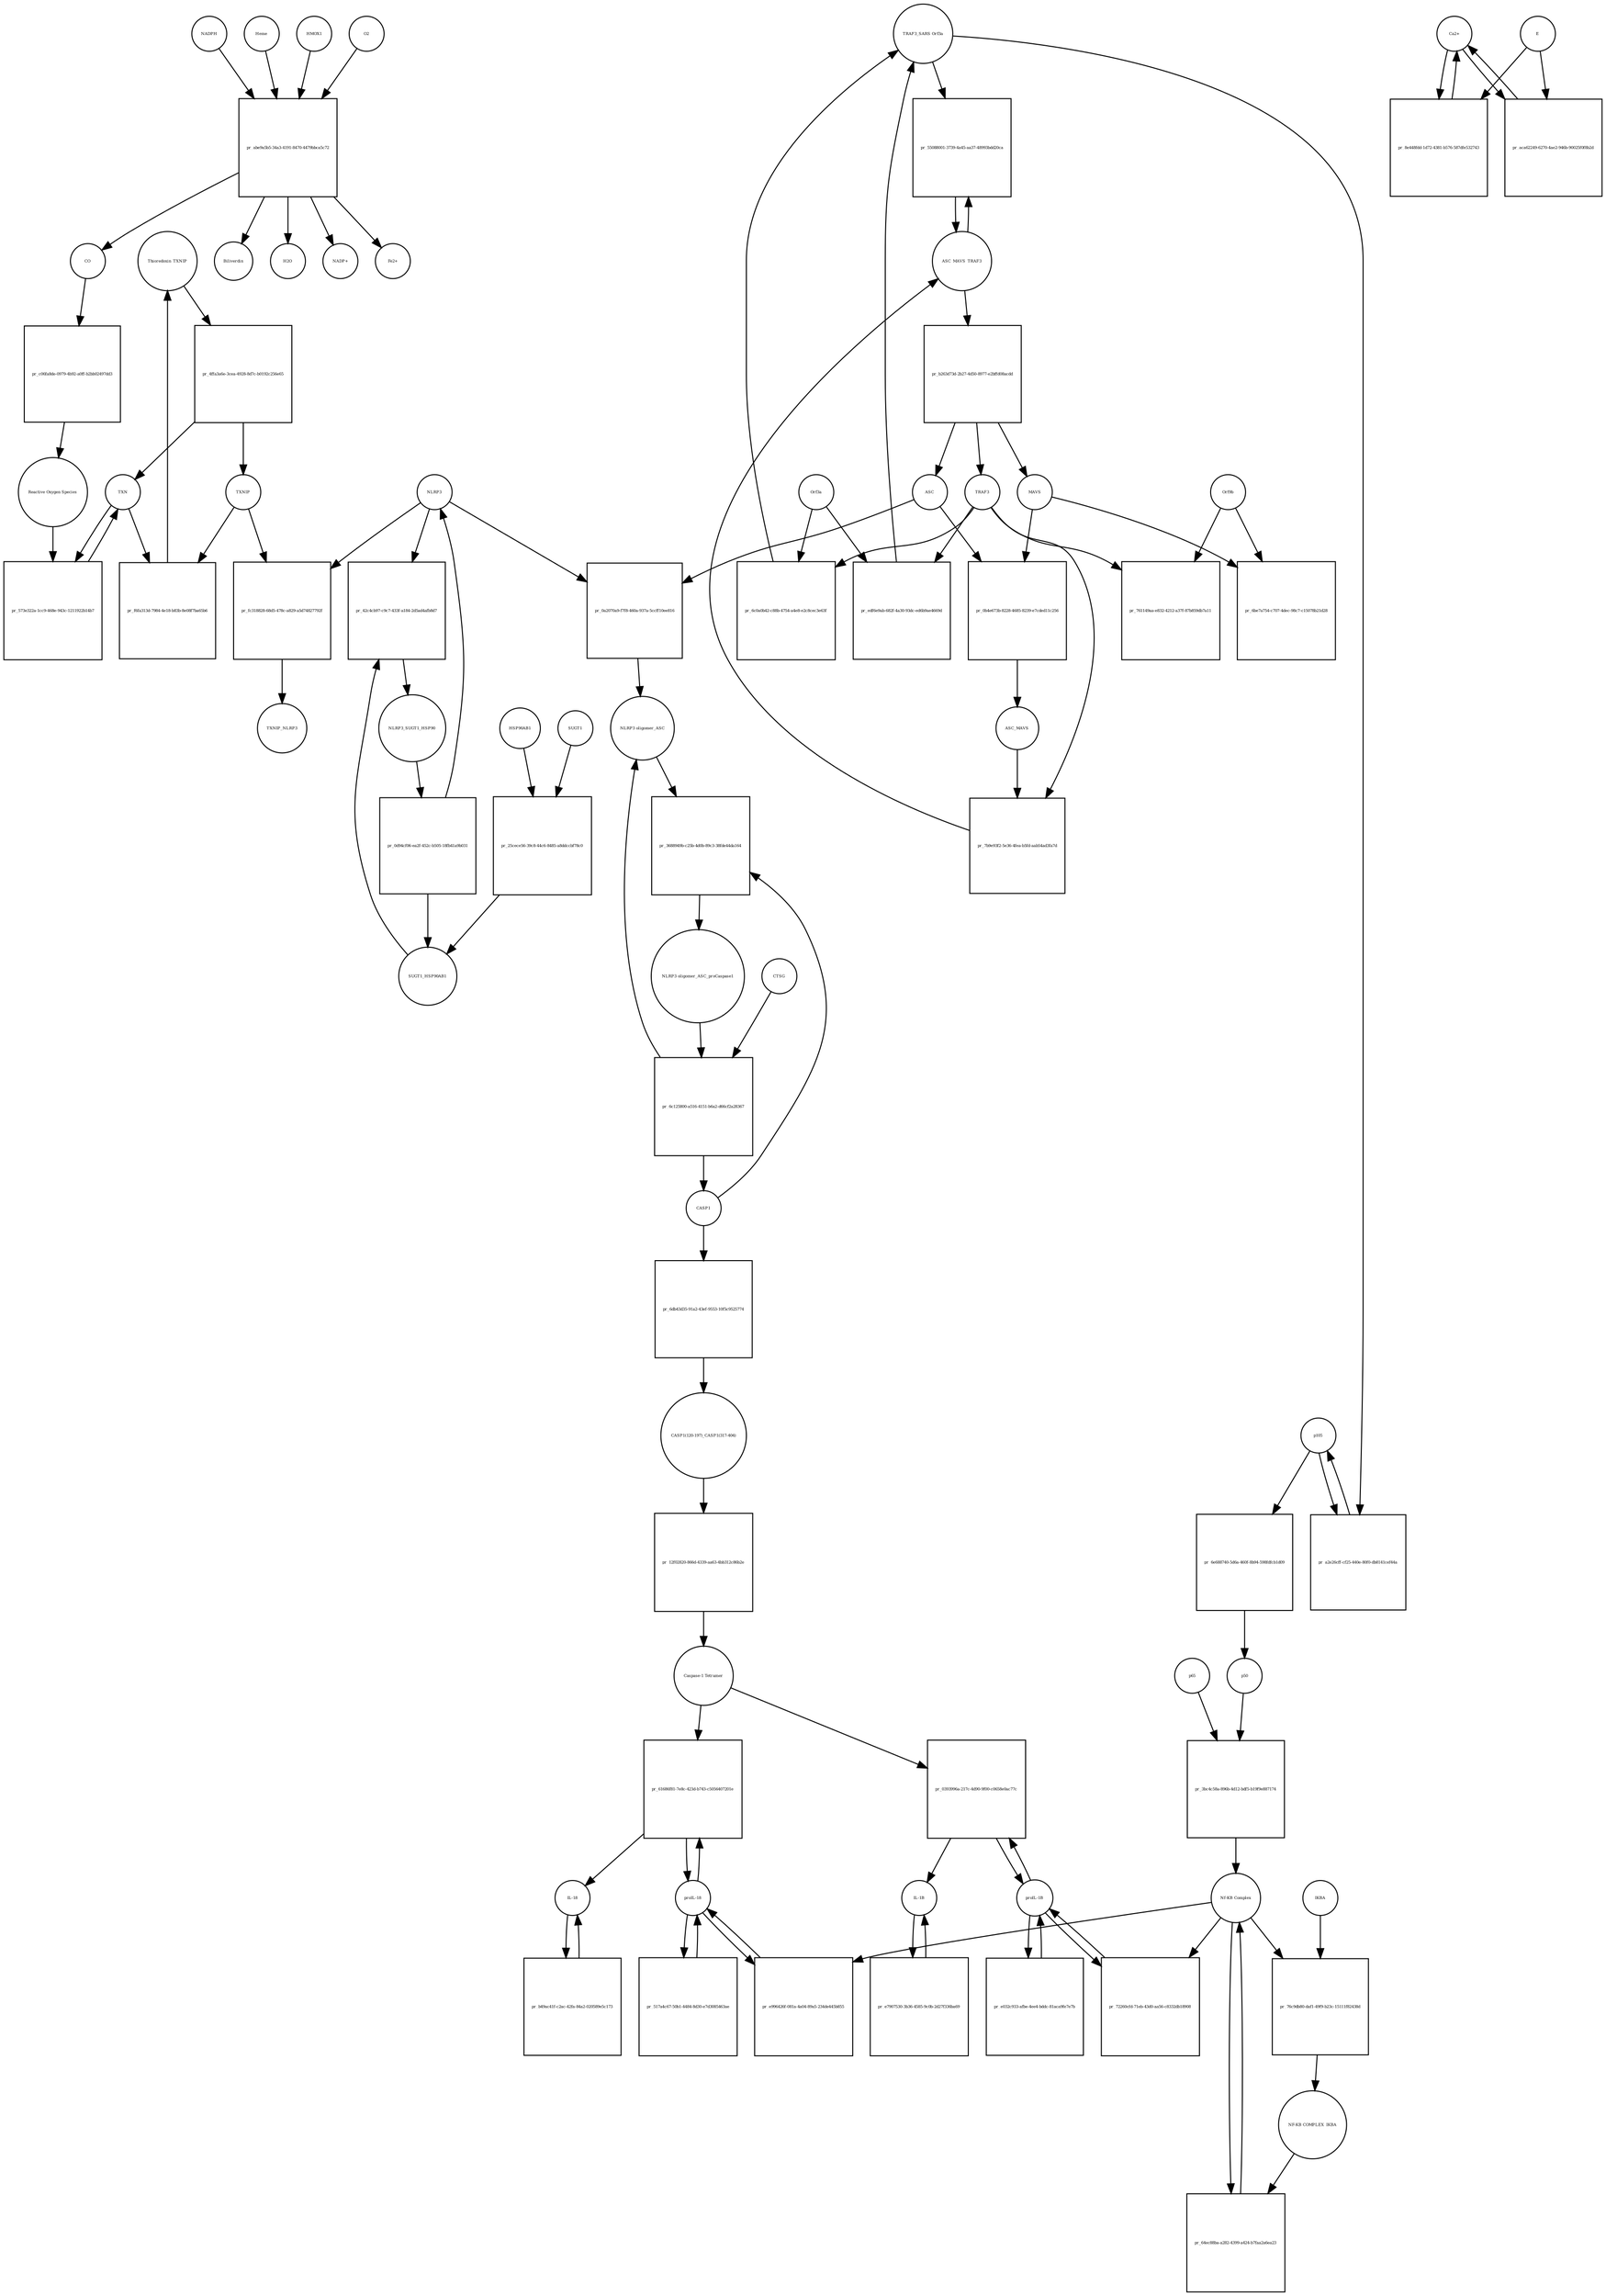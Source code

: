 strict digraph  {
Thioredoxin_TXNIP [annotation="urn_miriam_uniprot_P10599|urn_miriam_uniprot_Q9H3M7", bipartite=0, cls=complex, fontsize=4, label=Thioredoxin_TXNIP, shape=circle];
"pr_4ffa3a6e-3cea-4928-8d7c-b0192c256e65" [annotation="", bipartite=1, cls=process, fontsize=4, label="pr_4ffa3a6e-3cea-4928-8d7c-b0192c256e65", shape=square];
TXNIP [annotation=urn_miriam_uniprot_Q9H3M7, bipartite=0, cls=macromolecule, fontsize=4, label=TXNIP, shape=circle];
TXN [annotation=urn_miriam_uniprot_P10599, bipartite=0, cls=macromolecule, fontsize=4, label=TXN, shape=circle];
"pr_573e322a-1cc9-468e-943c-1211922b14b7" [annotation="", bipartite=1, cls=process, fontsize=4, label="pr_573e322a-1cc9-468e-943c-1211922b14b7", shape=square];
"Reactive Oxygen Species" [annotation="urn_miriam_obo.chebi_CHEBI%3A26523", bipartite=0, cls="simple chemical", fontsize=4, label="Reactive Oxygen Species", shape=circle];
"pr_f6fa313d-7984-4e18-b83b-8e08f7ba65b6" [annotation="", bipartite=1, cls=process, fontsize=4, label="pr_f6fa313d-7984-4e18-b83b-8e08f7ba65b6", shape=square];
HSP90AB1 [annotation=urn_miriam_uniprot_P08238, bipartite=0, cls=macromolecule, fontsize=4, label=HSP90AB1, shape=circle];
"pr_25cece56-39c8-44c6-8485-a8ddccbf78c0" [annotation="", bipartite=1, cls=process, fontsize=4, label="pr_25cece56-39c8-44c6-8485-a8ddccbf78c0", shape=square];
SUGT1 [annotation=urn_miriam_uniprot_Q9Y2Z0, bipartite=0, cls=macromolecule, fontsize=4, label=SUGT1, shape=circle];
SUGT1_HSP90AB1 [annotation="urn_miriam_uniprot_P08238|urn_miriam_uniprot_Q9Y2Z0", bipartite=0, cls=complex, fontsize=4, label=SUGT1_HSP90AB1, shape=circle];
NLRP3 [annotation=urn_miriam_uniprot_Q96P20, bipartite=0, cls=macromolecule, fontsize=4, label=NLRP3, shape=circle];
"pr_fc318828-68d5-478c-a829-a5d74827792f" [annotation="", bipartite=1, cls=process, fontsize=4, label="pr_fc318828-68d5-478c-a829-a5d74827792f", shape=square];
TXNIP_NLRP3 [annotation="urn_miriam_uniprot_Q9H3M7|urn_miriam_uniprot_Q96P20", bipartite=0, cls=complex, fontsize=4, label=TXNIP_NLRP3, shape=circle];
"NLRP3 oligomer_ASC_proCaspase1" [annotation="urn_miriam_uniprot_P29466|urn_miriam_uniprot_Q9ULZ3|urn_miriam_uniprot_Q96P20", bipartite=0, cls=complex, fontsize=4, label="NLRP3 oligomer_ASC_proCaspase1", shape=circle];
"pr_6c125800-a516-4151-b6a2-d66cf2a28367" [annotation="", bipartite=1, cls=process, fontsize=4, label="pr_6c125800-a516-4151-b6a2-d66cf2a28367", shape=square];
CASP1 [annotation=urn_miriam_uniprot_P29466, bipartite=0, cls=macromolecule, fontsize=4, label=CASP1, shape=circle];
CTSG [annotation=urn_miriam_uniprot_P08311, bipartite=0, cls=macromolecule, fontsize=4, label=CTSG, shape=circle];
"NLRP3 oligomer_ASC" [annotation="urn_miriam_uniprot_Q9ULZ3|urn_miriam_uniprot_Q96P20", bipartite=0, cls=complex, fontsize=4, label="NLRP3 oligomer_ASC", shape=circle];
"pr_6db43d35-91a2-43ef-9553-10f5c9525774" [annotation="", bipartite=1, cls=process, fontsize=4, label="pr_6db43d35-91a2-43ef-9553-10f5c9525774", shape=square];
"CASP1(120-197)_CASP1(317-404)" [annotation=urn_miriam_uniprot_P29466, bipartite=0, cls=complex, fontsize=4, label="CASP1(120-197)_CASP1(317-404)", shape=circle];
"pr_12f02820-866d-4339-aa63-4bb312c86b2e" [annotation="", bipartite=1, cls=process, fontsize=4, label="pr_12f02820-866d-4339-aa63-4bb312c86b2e", shape=square];
"Caspase-1 Tetramer" [annotation=urn_miriam_uniprot_P29466, bipartite=0, cls="complex multimer", fontsize=4, label="Caspase-1 Tetramer", shape=circle];
"proIL-1B" [annotation=urn_miriam_uniprot_P01584, bipartite=0, cls=macromolecule, fontsize=4, label="proIL-1B", shape=circle];
"pr_0393996a-217c-4d90-9f00-c0658e0ac77c" [annotation="", bipartite=1, cls=process, fontsize=4, label="pr_0393996a-217c-4d90-9f00-c0658e0ac77c", shape=square];
"IL-1B" [annotation=urn_miriam_uniprot_P01584, bipartite=0, cls=macromolecule, fontsize=4, label="IL-1B", shape=circle];
"pr_e7907530-3b36-4585-9c0b-2d27f336ba69" [annotation="", bipartite=1, cls="omitted process", fontsize=4, label="pr_e7907530-3b36-4585-9c0b-2d27f336ba69", shape=square];
"proIL-18" [annotation=urn_miriam_uniprot_Q14116, bipartite=0, cls=macromolecule, fontsize=4, label="proIL-18", shape=circle];
"pr_61686f81-7e8c-423d-b743-c5056407201e" [annotation="", bipartite=1, cls=process, fontsize=4, label="pr_61686f81-7e8c-423d-b743-c5056407201e", shape=square];
"IL-18" [annotation=urn_miriam_uniprot_Q14116, bipartite=0, cls=macromolecule, fontsize=4, label="IL-18", shape=circle];
"pr_b49ac41f-c2ac-42fa-84a2-020589e5c173" [annotation="", bipartite=1, cls="omitted process", fontsize=4, label="pr_b49ac41f-c2ac-42fa-84a2-020589e5c173", shape=square];
"pr_3688949b-c25b-4d0b-89c3-38fde44da164" [annotation="", bipartite=1, cls=process, fontsize=4, label="pr_3688949b-c25b-4d0b-89c3-38fde44da164", shape=square];
"pr_72260cfd-71eb-43d0-aa56-c8332db18908" [annotation="", bipartite=1, cls=process, fontsize=4, label="pr_72260cfd-71eb-43d0-aa56-c8332db18908", shape=square];
"Nf-KB Complex" [annotation="urn_miriam_uniprot_P19838|urn_miriam_uniprot_Q00653", bipartite=0, cls=complex, fontsize=4, label="Nf-KB Complex", shape=circle];
"pr_e996426f-081a-4a04-89a5-234de445b855" [annotation="", bipartite=1, cls=process, fontsize=4, label="pr_e996426f-081a-4a04-89a5-234de445b855", shape=square];
p50 [annotation=urn_miriam_uniprot_P19838, bipartite=0, cls=macromolecule, fontsize=4, label=p50, shape=circle];
"pr_3bc4c58a-896b-4d12-bdf5-b19f9e887174" [annotation="", bipartite=1, cls=process, fontsize=4, label="pr_3bc4c58a-896b-4d12-bdf5-b19f9e887174", shape=square];
p65 [annotation=urn_miriam_uniprot_Q00653, bipartite=0, cls=macromolecule, fontsize=4, label=p65, shape=circle];
Orf3a [annotation="urn_miriam_uniprot_P59632|urn_miriam_taxonomy_694009", bipartite=0, cls=macromolecule, fontsize=4, label=Orf3a, shape=circle];
"pr_edf6e9ab-682f-4a30-93dc-ed6b9ae4669d" [annotation="", bipartite=1, cls=process, fontsize=4, label="pr_edf6e9ab-682f-4a30-93dc-ed6b9ae4669d", shape=square];
TRAF3 [annotation=urn_miriam_uniprot_Q13114, bipartite=0, cls=macromolecule, fontsize=4, label=TRAF3, shape=circle];
"TRAF3_SARS Orf3a" [annotation="urn_miriam_uniprot_P59632|urn_miriam_uniprot_Q13114|urn_miriam_taxonomy_694009", bipartite=0, cls=complex, fontsize=4, label="TRAF3_SARS Orf3a", shape=circle];
p105 [annotation=urn_miriam_uniprot_P19838, bipartite=0, cls=macromolecule, fontsize=4, label=p105, shape=circle];
"pr_6e688740-5d6a-460f-8b94-598fdfcb1d09" [annotation="", bipartite=1, cls="omitted process", fontsize=4, label="pr_6e688740-5d6a-460f-8b94-598fdfcb1d09", shape=square];
ASC [annotation=urn_miriam_uniprot_Q9ULZ3, bipartite=0, cls=macromolecule, fontsize=4, label=ASC, shape=circle];
"pr_0a2070a9-f7f8-460a-937a-5ccff10ee816" [annotation="", bipartite=1, cls=process, fontsize=4, label="pr_0a2070a9-f7f8-460a-937a-5ccff10ee816", shape=square];
IKBA [annotation="", bipartite=0, cls=macromolecule, fontsize=4, label=IKBA, shape=circle];
"pr_76c9db80-daf1-49f9-b23c-15111f82438d" [annotation="", bipartite=1, cls=process, fontsize=4, label="pr_76c9db80-daf1-49f9-b23c-15111f82438d", shape=square];
"NF-KB COMPLEX_IKBA" [annotation=urn_miriam_uniprot_P19838, bipartite=0, cls=complex, fontsize=4, label="NF-KB COMPLEX_IKBA", shape=circle];
"pr_64ec88ba-a282-4399-a424-b7faa2a6ea23" [annotation="", bipartite=1, cls=process, fontsize=4, label="pr_64ec88ba-a282-4399-a424-b7faa2a6ea23", shape=square];
NLRP3_SUGT1_HSP90 [annotation="urn_miriam_uniprot_P08238|urn_miriam_uniprot_Q96P20|urn_miriam_uniprot_Q9Y2Z0", bipartite=0, cls=complex, fontsize=4, label=NLRP3_SUGT1_HSP90, shape=circle];
"pr_0d94cf06-ea2f-452c-b505-18fb41a9b031" [annotation="", bipartite=1, cls="omitted process", fontsize=4, label="pr_0d94cf06-ea2f-452c-b505-18fb41a9b031", shape=square];
"pr_0b4e673b-8228-4685-8239-e7cded11c256" [annotation="", bipartite=1, cls=process, fontsize=4, label="pr_0b4e673b-8228-4685-8239-e7cded11c256", shape=square];
ASC_MAVS [annotation=urn_miriam_uniprot_Q9ULZ3, bipartite=0, cls=complex, fontsize=4, label=ASC_MAVS, shape=circle];
MAVS [annotation=urn_miriam_uniprot_Q7Z434, bipartite=0, cls=macromolecule, fontsize=4, label=MAVS, shape=circle];
"pr_7b9e93f2-5e36-4fea-b5fd-aab54ad3fa7d" [annotation="", bipartite=1, cls=process, fontsize=4, label="pr_7b9e93f2-5e36-4fea-b5fd-aab54ad3fa7d", shape=square];
ASC_MAVS_TRAF3 [annotation="urn_miriam_pubmed_25847972|urn_miriam_uniprot_Q9ULZ3|urn_miriam_uniprot_Q13114", bipartite=0, cls=complex, fontsize=4, label=ASC_MAVS_TRAF3, shape=circle];
"pr_b263d73d-2b27-4d50-8977-e2bffd08acdd" [annotation="", bipartite=1, cls=process, fontsize=4, label="pr_b263d73d-2b27-4d50-8977-e2bffd08acdd", shape=square];
"pr_55088001-3739-4a45-aa37-48993bdd20ca" [annotation="", bipartite=1, cls="omitted process", fontsize=4, label="pr_55088001-3739-4a45-aa37-48993bdd20ca", shape=square];
"pr_42c4cb97-c9c7-433f-a184-2d5ad4afb8d7" [annotation="", bipartite=1, cls=process, fontsize=4, label="pr_42c4cb97-c9c7-433f-a184-2d5ad4afb8d7", shape=square];
"pr_e032c933-afbe-4ee4-bddc-81aca9fe7e7b" [annotation="", bipartite=1, cls=process, fontsize=4, label="pr_e032c933-afbe-4ee4-bddc-81aca9fe7e7b", shape=square];
"pr_517a4c67-50b1-4484-8d30-e7d3085463ae" [annotation="", bipartite=1, cls=process, fontsize=4, label="pr_517a4c67-50b1-4484-8d30-e7d3085463ae", shape=square];
"Ca2+" [annotation="urn_miriam_obo.chebi_CHEBI%3A29108", bipartite=0, cls="simple chemical", fontsize=4, label="Ca2+", shape=circle];
"pr_8e448fdd-1d72-4381-b576-587dfe532743" [annotation="", bipartite=1, cls=process, fontsize=4, label="pr_8e448fdd-1d72-4381-b576-587dfe532743", shape=square];
E [annotation="urn_miriam_uniprot_P59637|urn_miriam_taxonomy_694009", bipartite=0, cls=macromolecule, fontsize=4, label=E, shape=circle];
"pr_aca62249-6270-4ae2-946b-90025f0f8b2d" [annotation="", bipartite=1, cls=process, fontsize=4, label="pr_aca62249-6270-4ae2-946b-90025f0f8b2d", shape=square];
"pr_6c0a0b42-c88b-4754-a4e8-e2c8cec3e63f" [annotation="", bipartite=1, cls=process, fontsize=4, label="pr_6c0a0b42-c88b-4754-a4e8-e2c8cec3e63f", shape=square];
"pr_a2e26cff-cf25-440e-80f0-db8141cef44a" [annotation="", bipartite=1, cls="omitted process", fontsize=4, label="pr_a2e26cff-cf25-440e-80f0-db8141cef44a", shape=square];
Heme [annotation="urn_miriam_obo.chebi_CHEBI%3A30413", bipartite=0, cls="simple chemical", fontsize=4, label=Heme, shape=circle];
"pr_abe9a5b5-34a3-4191-8470-4479bbca5c72" [annotation="", bipartite=1, cls=process, fontsize=4, label="pr_abe9a5b5-34a3-4191-8470-4479bbca5c72", shape=square];
Biliverdin [annotation="urn_miriam_obo.chebi_CHEBI%3A17033", bipartite=0, cls="simple chemical", fontsize=4, label=Biliverdin, shape=circle];
HMOX1 [annotation=urn_miriam_uniprot_P09601, bipartite=0, cls=macromolecule, fontsize=4, label=HMOX1, shape=circle];
O2 [annotation="urn_miriam_obo.chebi_CHEBI%3A15379", bipartite=0, cls="simple chemical", fontsize=4, label=O2, shape=circle];
NADPH [annotation="urn_miriam_obo.chebi_CHEBI%3A16474", bipartite=0, cls="simple chemical", fontsize=4, label=NADPH, shape=circle];
H2O [annotation="urn_miriam_obo.chebi_CHEBI%3A15377", bipartite=0, cls="simple chemical", fontsize=4, label=H2O, shape=circle];
"NADP+" [annotation="urn_miriam_obo.chebi_CHEBI%3A18009", bipartite=0, cls="simple chemical", fontsize=4, label="NADP+", shape=circle];
CO [annotation="urn_miriam_obo.chebi_CHEBI%3A17245", bipartite=0, cls="simple chemical", fontsize=4, label=CO, shape=circle];
"Fe2+" [annotation="urn_miriam_obo.chebi_CHEBI%3A29033", bipartite=0, cls="simple chemical", fontsize=4, label="Fe2+", shape=circle];
"pr_c06fa8de-0979-4b92-a0ff-b2bb02497dd3" [annotation="", bipartite=1, cls=process, fontsize=4, label="pr_c06fa8de-0979-4b92-a0ff-b2bb02497dd3", shape=square];
"pr_6be7a754-c707-4dec-98c7-c15078b21d28" [annotation="", bipartite=1, cls=process, fontsize=4, label="pr_6be7a754-c707-4dec-98c7-c15078b21d28", shape=square];
Orf9b [annotation="urn_miriam_taxonomy_694009|urn_miriam_uniprot_P59636", bipartite=0, cls=macromolecule, fontsize=4, label=Orf9b, shape=circle];
"pr_761149aa-e832-4212-a37f-87b859db7a11" [annotation="", bipartite=1, cls=process, fontsize=4, label="pr_761149aa-e832-4212-a37f-87b859db7a11", shape=square];
Thioredoxin_TXNIP -> "pr_4ffa3a6e-3cea-4928-8d7c-b0192c256e65"  [annotation="", interaction_type=consumption];
"pr_4ffa3a6e-3cea-4928-8d7c-b0192c256e65" -> TXNIP  [annotation="", interaction_type=production];
"pr_4ffa3a6e-3cea-4928-8d7c-b0192c256e65" -> TXN  [annotation="", interaction_type=production];
TXNIP -> "pr_f6fa313d-7984-4e18-b83b-8e08f7ba65b6"  [annotation="", interaction_type=consumption];
TXNIP -> "pr_fc318828-68d5-478c-a829-a5d74827792f"  [annotation="", interaction_type=consumption];
TXN -> "pr_573e322a-1cc9-468e-943c-1211922b14b7"  [annotation="", interaction_type=consumption];
TXN -> "pr_f6fa313d-7984-4e18-b83b-8e08f7ba65b6"  [annotation="", interaction_type=consumption];
"pr_573e322a-1cc9-468e-943c-1211922b14b7" -> TXN  [annotation="", interaction_type=production];
"Reactive Oxygen Species" -> "pr_573e322a-1cc9-468e-943c-1211922b14b7"  [annotation="", interaction_type="necessary stimulation"];
"pr_f6fa313d-7984-4e18-b83b-8e08f7ba65b6" -> Thioredoxin_TXNIP  [annotation="", interaction_type=production];
HSP90AB1 -> "pr_25cece56-39c8-44c6-8485-a8ddccbf78c0"  [annotation="", interaction_type=consumption];
"pr_25cece56-39c8-44c6-8485-a8ddccbf78c0" -> SUGT1_HSP90AB1  [annotation="", interaction_type=production];
SUGT1 -> "pr_25cece56-39c8-44c6-8485-a8ddccbf78c0"  [annotation="", interaction_type=consumption];
SUGT1_HSP90AB1 -> "pr_42c4cb97-c9c7-433f-a184-2d5ad4afb8d7"  [annotation="", interaction_type=consumption];
NLRP3 -> "pr_fc318828-68d5-478c-a829-a5d74827792f"  [annotation="", interaction_type=consumption];
NLRP3 -> "pr_0a2070a9-f7f8-460a-937a-5ccff10ee816"  [annotation="", interaction_type=consumption];
NLRP3 -> "pr_42c4cb97-c9c7-433f-a184-2d5ad4afb8d7"  [annotation="", interaction_type=consumption];
"pr_fc318828-68d5-478c-a829-a5d74827792f" -> TXNIP_NLRP3  [annotation="", interaction_type=production];
"NLRP3 oligomer_ASC_proCaspase1" -> "pr_6c125800-a516-4151-b6a2-d66cf2a28367"  [annotation="", interaction_type=consumption];
"pr_6c125800-a516-4151-b6a2-d66cf2a28367" -> CASP1  [annotation="", interaction_type=production];
"pr_6c125800-a516-4151-b6a2-d66cf2a28367" -> "NLRP3 oligomer_ASC"  [annotation="", interaction_type=production];
CASP1 -> "pr_6db43d35-91a2-43ef-9553-10f5c9525774"  [annotation="", interaction_type=consumption];
CASP1 -> "pr_3688949b-c25b-4d0b-89c3-38fde44da164"  [annotation="", interaction_type=consumption];
CTSG -> "pr_6c125800-a516-4151-b6a2-d66cf2a28367"  [annotation="", interaction_type=catalysis];
"NLRP3 oligomer_ASC" -> "pr_3688949b-c25b-4d0b-89c3-38fde44da164"  [annotation="", interaction_type=consumption];
"pr_6db43d35-91a2-43ef-9553-10f5c9525774" -> "CASP1(120-197)_CASP1(317-404)"  [annotation="", interaction_type=production];
"CASP1(120-197)_CASP1(317-404)" -> "pr_12f02820-866d-4339-aa63-4bb312c86b2e"  [annotation="", interaction_type=consumption];
"pr_12f02820-866d-4339-aa63-4bb312c86b2e" -> "Caspase-1 Tetramer"  [annotation="", interaction_type=production];
"Caspase-1 Tetramer" -> "pr_0393996a-217c-4d90-9f00-c0658e0ac77c"  [annotation="", interaction_type=catalysis];
"Caspase-1 Tetramer" -> "pr_61686f81-7e8c-423d-b743-c5056407201e"  [annotation="", interaction_type=catalysis];
"proIL-1B" -> "pr_0393996a-217c-4d90-9f00-c0658e0ac77c"  [annotation="", interaction_type=consumption];
"proIL-1B" -> "pr_72260cfd-71eb-43d0-aa56-c8332db18908"  [annotation="", interaction_type=consumption];
"proIL-1B" -> "pr_e032c933-afbe-4ee4-bddc-81aca9fe7e7b"  [annotation="", interaction_type=consumption];
"pr_0393996a-217c-4d90-9f00-c0658e0ac77c" -> "IL-1B"  [annotation="", interaction_type=production];
"pr_0393996a-217c-4d90-9f00-c0658e0ac77c" -> "proIL-1B"  [annotation="", interaction_type=production];
"IL-1B" -> "pr_e7907530-3b36-4585-9c0b-2d27f336ba69"  [annotation="", interaction_type=consumption];
"pr_e7907530-3b36-4585-9c0b-2d27f336ba69" -> "IL-1B"  [annotation="", interaction_type=production];
"proIL-18" -> "pr_61686f81-7e8c-423d-b743-c5056407201e"  [annotation="", interaction_type=consumption];
"proIL-18" -> "pr_e996426f-081a-4a04-89a5-234de445b855"  [annotation="", interaction_type=consumption];
"proIL-18" -> "pr_517a4c67-50b1-4484-8d30-e7d3085463ae"  [annotation="", interaction_type=consumption];
"pr_61686f81-7e8c-423d-b743-c5056407201e" -> "IL-18"  [annotation="", interaction_type=production];
"pr_61686f81-7e8c-423d-b743-c5056407201e" -> "proIL-18"  [annotation="", interaction_type=production];
"IL-18" -> "pr_b49ac41f-c2ac-42fa-84a2-020589e5c173"  [annotation="", interaction_type=consumption];
"pr_b49ac41f-c2ac-42fa-84a2-020589e5c173" -> "IL-18"  [annotation="", interaction_type=production];
"pr_3688949b-c25b-4d0b-89c3-38fde44da164" -> "NLRP3 oligomer_ASC_proCaspase1"  [annotation="", interaction_type=production];
"pr_72260cfd-71eb-43d0-aa56-c8332db18908" -> "proIL-1B"  [annotation="", interaction_type=production];
"Nf-KB Complex" -> "pr_72260cfd-71eb-43d0-aa56-c8332db18908"  [annotation=urn_miriam_pubmed_31034780, interaction_type=catalysis];
"Nf-KB Complex" -> "pr_e996426f-081a-4a04-89a5-234de445b855"  [annotation=urn_miriam_pubmed_31034780, interaction_type=catalysis];
"Nf-KB Complex" -> "pr_76c9db80-daf1-49f9-b23c-15111f82438d"  [annotation="", interaction_type=consumption];
"Nf-KB Complex" -> "pr_64ec88ba-a282-4399-a424-b7faa2a6ea23"  [annotation="", interaction_type=consumption];
"pr_e996426f-081a-4a04-89a5-234de445b855" -> "proIL-18"  [annotation="", interaction_type=production];
p50 -> "pr_3bc4c58a-896b-4d12-bdf5-b19f9e887174"  [annotation="", interaction_type=consumption];
"pr_3bc4c58a-896b-4d12-bdf5-b19f9e887174" -> "Nf-KB Complex"  [annotation="", interaction_type=production];
p65 -> "pr_3bc4c58a-896b-4d12-bdf5-b19f9e887174"  [annotation="", interaction_type=consumption];
Orf3a -> "pr_edf6e9ab-682f-4a30-93dc-ed6b9ae4669d"  [annotation="", interaction_type=consumption];
Orf3a -> "pr_6c0a0b42-c88b-4754-a4e8-e2c8cec3e63f"  [annotation="", interaction_type=consumption];
"pr_edf6e9ab-682f-4a30-93dc-ed6b9ae4669d" -> "TRAF3_SARS Orf3a"  [annotation="", interaction_type=production];
TRAF3 -> "pr_edf6e9ab-682f-4a30-93dc-ed6b9ae4669d"  [annotation="", interaction_type=consumption];
TRAF3 -> "pr_7b9e93f2-5e36-4fea-b5fd-aab54ad3fa7d"  [annotation="", interaction_type=consumption];
TRAF3 -> "pr_6c0a0b42-c88b-4754-a4e8-e2c8cec3e63f"  [annotation="", interaction_type=consumption];
TRAF3 -> "pr_761149aa-e832-4212-a37f-87b859db7a11"  [annotation="", interaction_type=consumption];
"TRAF3_SARS Orf3a" -> "pr_55088001-3739-4a45-aa37-48993bdd20ca"  [annotation="urn_miriam_pubmed_25847972|urn_miriam_pubmed_31034780|urn_miriam_taxonomy_9606", interaction_type=catalysis];
"TRAF3_SARS Orf3a" -> "pr_a2e26cff-cf25-440e-80f0-db8141cef44a"  [annotation="urn_miriam_pubmed_31034780|urn_miriam_taxonomy_9606", interaction_type=catalysis];
p105 -> "pr_6e688740-5d6a-460f-8b94-598fdfcb1d09"  [annotation="", interaction_type=consumption];
p105 -> "pr_a2e26cff-cf25-440e-80f0-db8141cef44a"  [annotation="", interaction_type=consumption];
"pr_6e688740-5d6a-460f-8b94-598fdfcb1d09" -> p50  [annotation="", interaction_type=production];
ASC -> "pr_0a2070a9-f7f8-460a-937a-5ccff10ee816"  [annotation="", interaction_type=consumption];
ASC -> "pr_0b4e673b-8228-4685-8239-e7cded11c256"  [annotation="", interaction_type=consumption];
"pr_0a2070a9-f7f8-460a-937a-5ccff10ee816" -> "NLRP3 oligomer_ASC"  [annotation="", interaction_type=production];
IKBA -> "pr_76c9db80-daf1-49f9-b23c-15111f82438d"  [annotation="", interaction_type=consumption];
"pr_76c9db80-daf1-49f9-b23c-15111f82438d" -> "NF-KB COMPLEX_IKBA"  [annotation="", interaction_type=production];
"NF-KB COMPLEX_IKBA" -> "pr_64ec88ba-a282-4399-a424-b7faa2a6ea23"  [annotation="", interaction_type=inhibition];
"pr_64ec88ba-a282-4399-a424-b7faa2a6ea23" -> "Nf-KB Complex"  [annotation="", interaction_type=production];
NLRP3_SUGT1_HSP90 -> "pr_0d94cf06-ea2f-452c-b505-18fb41a9b031"  [annotation="", interaction_type=consumption];
"pr_0d94cf06-ea2f-452c-b505-18fb41a9b031" -> NLRP3  [annotation="", interaction_type=production];
"pr_0d94cf06-ea2f-452c-b505-18fb41a9b031" -> SUGT1_HSP90AB1  [annotation="", interaction_type=production];
"pr_0b4e673b-8228-4685-8239-e7cded11c256" -> ASC_MAVS  [annotation="", interaction_type=production];
ASC_MAVS -> "pr_7b9e93f2-5e36-4fea-b5fd-aab54ad3fa7d"  [annotation="", interaction_type=consumption];
MAVS -> "pr_0b4e673b-8228-4685-8239-e7cded11c256"  [annotation="", interaction_type=consumption];
MAVS -> "pr_6be7a754-c707-4dec-98c7-c15078b21d28"  [annotation="", interaction_type=consumption];
"pr_7b9e93f2-5e36-4fea-b5fd-aab54ad3fa7d" -> ASC_MAVS_TRAF3  [annotation="", interaction_type=production];
ASC_MAVS_TRAF3 -> "pr_b263d73d-2b27-4d50-8977-e2bffd08acdd"  [annotation="", interaction_type=consumption];
ASC_MAVS_TRAF3 -> "pr_55088001-3739-4a45-aa37-48993bdd20ca"  [annotation="", interaction_type=consumption];
"pr_b263d73d-2b27-4d50-8977-e2bffd08acdd" -> ASC  [annotation="", interaction_type=production];
"pr_b263d73d-2b27-4d50-8977-e2bffd08acdd" -> TRAF3  [annotation="", interaction_type=production];
"pr_b263d73d-2b27-4d50-8977-e2bffd08acdd" -> MAVS  [annotation="", interaction_type=production];
"pr_55088001-3739-4a45-aa37-48993bdd20ca" -> ASC_MAVS_TRAF3  [annotation="", interaction_type=production];
"pr_42c4cb97-c9c7-433f-a184-2d5ad4afb8d7" -> NLRP3_SUGT1_HSP90  [annotation="", interaction_type=production];
"pr_e032c933-afbe-4ee4-bddc-81aca9fe7e7b" -> "proIL-1B"  [annotation="", interaction_type=production];
"pr_517a4c67-50b1-4484-8d30-e7d3085463ae" -> "proIL-18"  [annotation="", interaction_type=production];
"Ca2+" -> "pr_8e448fdd-1d72-4381-b576-587dfe532743"  [annotation="", interaction_type=consumption];
"Ca2+" -> "pr_aca62249-6270-4ae2-946b-90025f0f8b2d"  [annotation="", interaction_type=consumption];
"pr_8e448fdd-1d72-4381-b576-587dfe532743" -> "Ca2+"  [annotation="", interaction_type=production];
E -> "pr_8e448fdd-1d72-4381-b576-587dfe532743"  [annotation="urn_miriam_pubmed_26331680|urn_miriam_doi_10.1016%2Fj.bbrc.2020.05.206|urn_miriam_taxonomy_392815", interaction_type=catalysis];
E -> "pr_aca62249-6270-4ae2-946b-90025f0f8b2d"  [annotation="urn_miriam_pubmed_26331680|urn_miriam_doi_10.1016%2Fj.bbrc.2020.05.206|urn_miriam_taxonomy_392815", interaction_type=catalysis];
"pr_aca62249-6270-4ae2-946b-90025f0f8b2d" -> "Ca2+"  [annotation="", interaction_type=production];
"pr_6c0a0b42-c88b-4754-a4e8-e2c8cec3e63f" -> "TRAF3_SARS Orf3a"  [annotation="", interaction_type=production];
"pr_a2e26cff-cf25-440e-80f0-db8141cef44a" -> p105  [annotation="", interaction_type=production];
Heme -> "pr_abe9a5b5-34a3-4191-8470-4479bbca5c72"  [annotation="", interaction_type=consumption];
"pr_abe9a5b5-34a3-4191-8470-4479bbca5c72" -> Biliverdin  [annotation="", interaction_type=production];
"pr_abe9a5b5-34a3-4191-8470-4479bbca5c72" -> H2O  [annotation="", interaction_type=production];
"pr_abe9a5b5-34a3-4191-8470-4479bbca5c72" -> "NADP+"  [annotation="", interaction_type=production];
"pr_abe9a5b5-34a3-4191-8470-4479bbca5c72" -> CO  [annotation="", interaction_type=production];
"pr_abe9a5b5-34a3-4191-8470-4479bbca5c72" -> "Fe2+"  [annotation="", interaction_type=production];
HMOX1 -> "pr_abe9a5b5-34a3-4191-8470-4479bbca5c72"  [annotation="", interaction_type=catalysis];
O2 -> "pr_abe9a5b5-34a3-4191-8470-4479bbca5c72"  [annotation="", interaction_type=consumption];
NADPH -> "pr_abe9a5b5-34a3-4191-8470-4479bbca5c72"  [annotation="", interaction_type=consumption];
CO -> "pr_c06fa8de-0979-4b92-a0ff-b2bb02497dd3"  [annotation="urn_miriam_pubmed_28356568|urn_miriam_pubmed_25770182", interaction_type=inhibition];
"pr_c06fa8de-0979-4b92-a0ff-b2bb02497dd3" -> "Reactive Oxygen Species"  [annotation="", interaction_type=production];
Orf9b -> "pr_6be7a754-c707-4dec-98c7-c15078b21d28"  [annotation="urn_miriam_doi_10.4049%2Fjimmunol.1303196", interaction_type=catalysis];
Orf9b -> "pr_761149aa-e832-4212-a37f-87b859db7a11"  [annotation="urn_miriam_doi_10.4049%2Fjimmunol.1303196", interaction_type=catalysis];
}
